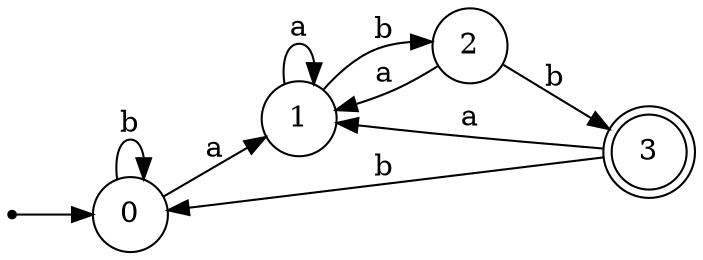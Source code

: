 #
# AFD
#
digraph {
  rankdir=LR;
  margin=0;
  compound=true;

  start [shape=point];
  node [shape=circle];
  0;
  1;
  2;
  node [shape=doublecircle];
  3;

  start -> 0;
  0 -> 0 [label="b"];
  0 -> 1 [label="a"];
  1 -> 1 [label="a"];
  1 -> 2 [label="b"];
  2 -> 1 [label="a"];
  2 -> 3 [label="b"];
  3 -> 1 [label="a"];
  3 -> 0 [label="b"];
}
